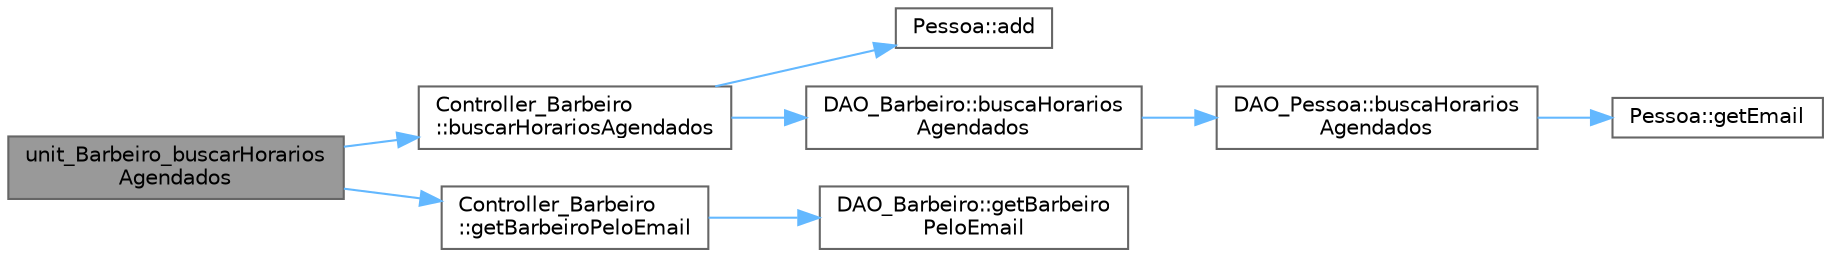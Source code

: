 digraph "unit_Barbeiro_buscarHorariosAgendados"
{
 // LATEX_PDF_SIZE
  bgcolor="transparent";
  edge [fontname=Helvetica,fontsize=10,labelfontname=Helvetica,labelfontsize=10];
  node [fontname=Helvetica,fontsize=10,shape=box,height=0.2,width=0.4];
  rankdir="LR";
  Node1 [id="Node000001",label="unit_Barbeiro_buscarHorarios\lAgendados",height=0.2,width=0.4,color="gray40", fillcolor="grey60", style="filled", fontcolor="black",tooltip=" "];
  Node1 -> Node2 [id="edge1_Node000001_Node000002",color="steelblue1",style="solid",tooltip=" "];
  Node2 [id="Node000002",label="Controller_Barbeiro\l::buscarHorariosAgendados",height=0.2,width=0.4,color="grey40", fillcolor="white", style="filled",URL="$class_controller___barbeiro.html#addd3bdc36b5cb12645348edf752ef45a",tooltip="Busca os horários agendados para um barbeiro."];
  Node2 -> Node3 [id="edge2_Node000002_Node000003",color="steelblue1",style="solid",tooltip=" "];
  Node3 [id="Node000003",label="Pessoa::add",height=0.2,width=0.4,color="grey40", fillcolor="white", style="filled",URL="$class_pessoa.html#a69d7d032ce6b9ea847f5ced8a9abefc3",tooltip="Adiciona um horário à lista de horários agendados."];
  Node2 -> Node4 [id="edge3_Node000002_Node000004",color="steelblue1",style="solid",tooltip=" "];
  Node4 [id="Node000004",label="DAO_Barbeiro::buscaHorarios\lAgendados",height=0.2,width=0.4,color="grey40", fillcolor="white", style="filled",URL="$class_d_a_o___barbeiro.html#a95920097790e693f7321c7dddd759b52",tooltip="Busca os horários agendados para um barbeiro."];
  Node4 -> Node5 [id="edge4_Node000004_Node000005",color="steelblue1",style="solid",tooltip=" "];
  Node5 [id="Node000005",label="DAO_Pessoa::buscaHorarios\lAgendados",height=0.2,width=0.4,color="grey40", fillcolor="white", style="filled",URL="$class_d_a_o___pessoa.html#acc6e07363832c3a5eb265d155325ebf2",tooltip="Busca os horários agendados para uma pessoa."];
  Node5 -> Node6 [id="edge5_Node000005_Node000006",color="steelblue1",style="solid",tooltip=" "];
  Node6 [id="Node000006",label="Pessoa::getEmail",height=0.2,width=0.4,color="grey40", fillcolor="white", style="filled",URL="$class_pessoa.html#a0fe937f9358dd92f73441c3288e46500",tooltip=" "];
  Node1 -> Node7 [id="edge6_Node000001_Node000007",color="steelblue1",style="solid",tooltip=" "];
  Node7 [id="Node000007",label="Controller_Barbeiro\l::getBarbeiroPeloEmail",height=0.2,width=0.4,color="grey40", fillcolor="white", style="filled",URL="$class_controller___barbeiro.html#a55c2b96af8d7616dd2bb74ae4a74e5e7",tooltip="Obtém um objeto Barbeiro pelo email."];
  Node7 -> Node8 [id="edge7_Node000007_Node000008",color="steelblue1",style="solid",tooltip=" "];
  Node8 [id="Node000008",label="DAO_Barbeiro::getBarbeiro\lPeloEmail",height=0.2,width=0.4,color="grey40", fillcolor="white", style="filled",URL="$class_d_a_o___barbeiro.html#a318f92fa56fe3b07dd594efa27b85a62",tooltip="Obtém um objeto Barbeiro pelo email."];
}
